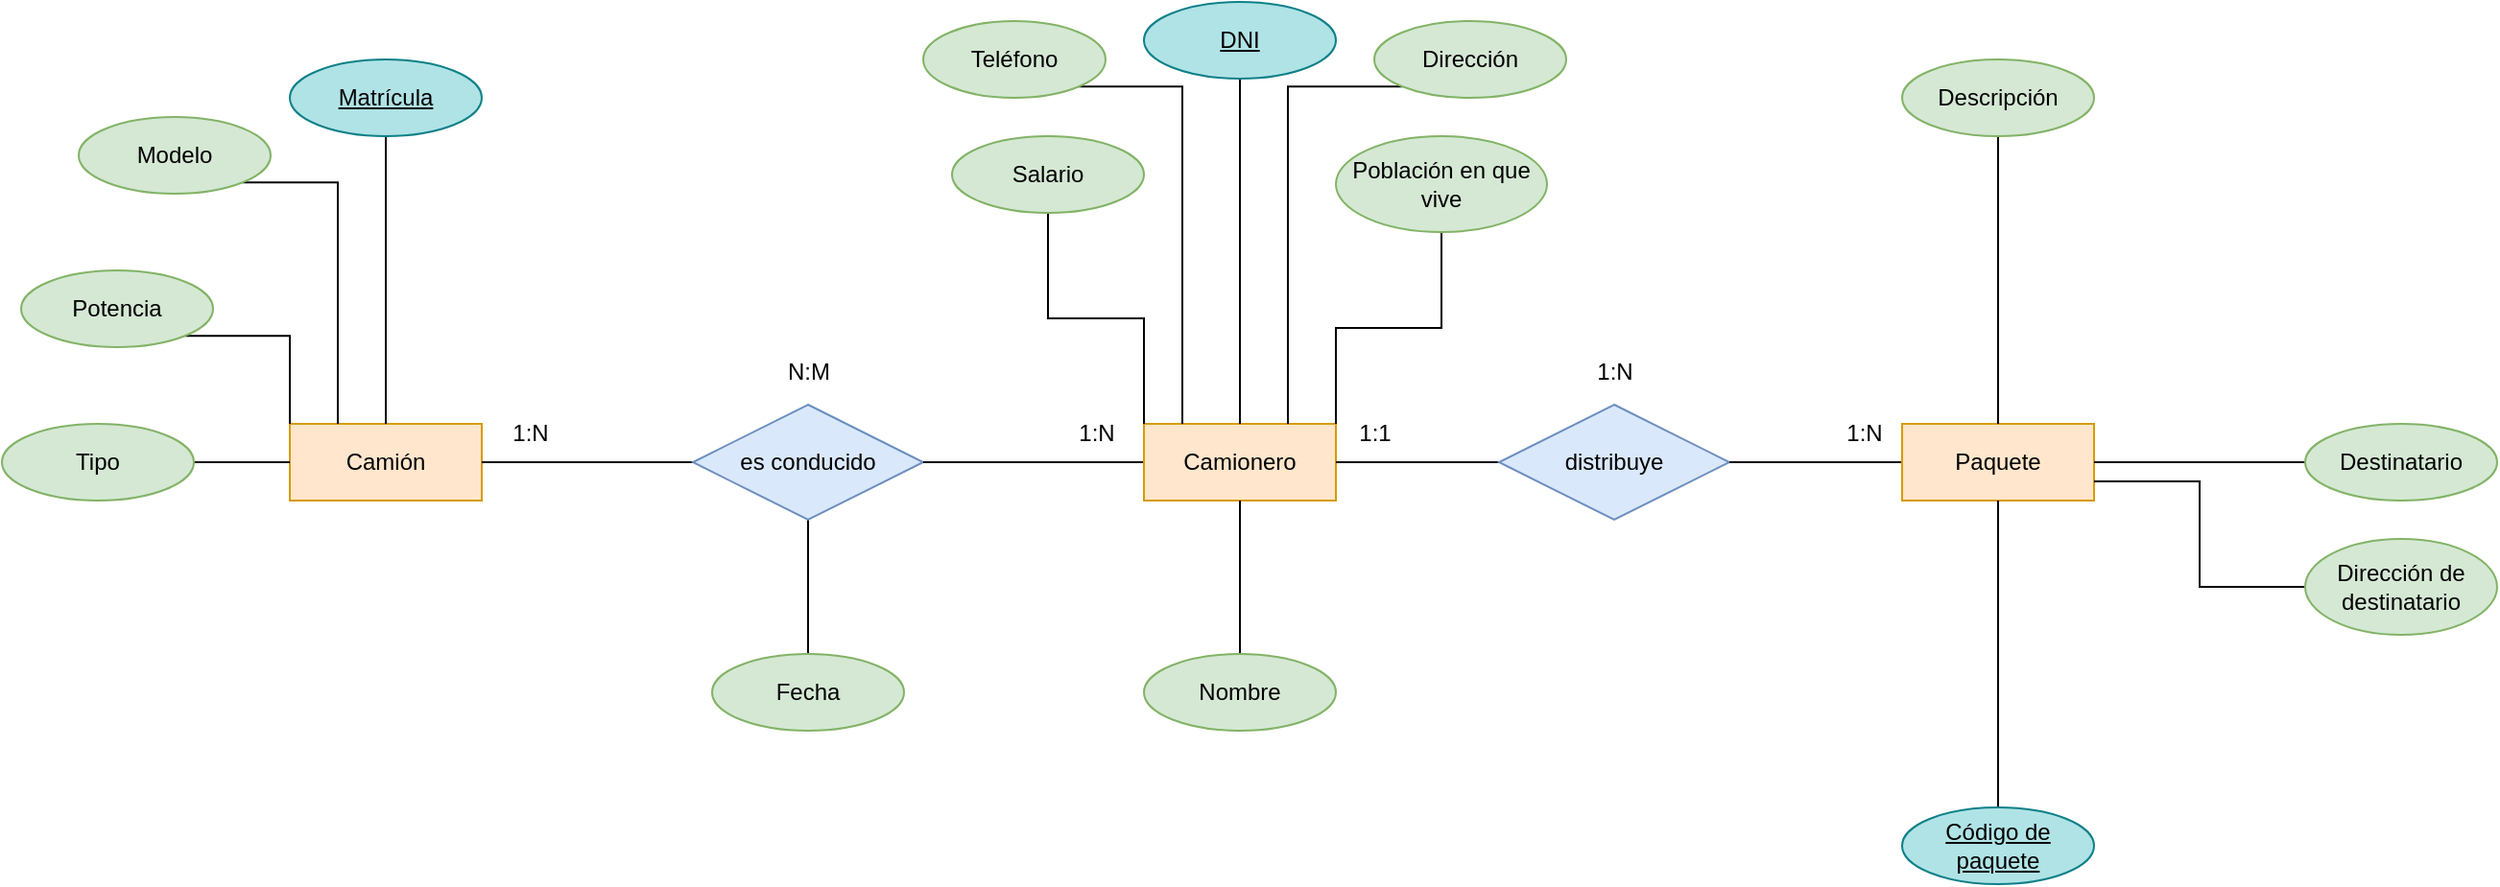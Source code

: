 <mxfile version="22.0.0" type="github">
  <diagram name="Page-1" id="WeSeN47VbSNQnaow_Mwx">
    <mxGraphModel dx="2284" dy="795" grid="1" gridSize="10" guides="1" tooltips="1" connect="1" arrows="1" fold="1" page="1" pageScale="1" pageWidth="850" pageHeight="1100" math="0" shadow="0">
      <root>
        <mxCell id="0" />
        <mxCell id="1" parent="0" />
        <mxCell id="dmRDDnBHeehEQROZu4LQ-2" value="Camión" style="whiteSpace=wrap;html=1;align=center;fillColor=#ffe6cc;strokeColor=#d79b00;" vertex="1" parent="1">
          <mxGeometry x="-120" y="280" width="100" height="40" as="geometry" />
        </mxCell>
        <mxCell id="dmRDDnBHeehEQROZu4LQ-4" style="edgeStyle=orthogonalEdgeStyle;rounded=0;orthogonalLoop=1;jettySize=auto;html=1;entryX=1;entryY=0.5;entryDx=0;entryDy=0;endArrow=none;endFill=0;" edge="1" parent="1" source="dmRDDnBHeehEQROZu4LQ-3" target="dmRDDnBHeehEQROZu4LQ-2">
          <mxGeometry relative="1" as="geometry" />
        </mxCell>
        <mxCell id="dmRDDnBHeehEQROZu4LQ-49" style="edgeStyle=orthogonalEdgeStyle;rounded=0;orthogonalLoop=1;jettySize=auto;html=1;endArrow=none;endFill=0;" edge="1" parent="1" source="dmRDDnBHeehEQROZu4LQ-3">
          <mxGeometry relative="1" as="geometry">
            <mxPoint x="150" y="400" as="targetPoint" />
          </mxGeometry>
        </mxCell>
        <mxCell id="dmRDDnBHeehEQROZu4LQ-3" value="es conducido" style="shape=rhombus;perimeter=rhombusPerimeter;whiteSpace=wrap;html=1;align=center;fillColor=#dae8fc;strokeColor=#6c8ebf;" vertex="1" parent="1">
          <mxGeometry x="90" y="270" width="120" height="60" as="geometry" />
        </mxCell>
        <mxCell id="dmRDDnBHeehEQROZu4LQ-6" style="edgeStyle=orthogonalEdgeStyle;rounded=0;orthogonalLoop=1;jettySize=auto;html=1;entryX=1;entryY=0.5;entryDx=0;entryDy=0;endArrow=none;endFill=0;" edge="1" parent="1" source="dmRDDnBHeehEQROZu4LQ-5" target="dmRDDnBHeehEQROZu4LQ-3">
          <mxGeometry relative="1" as="geometry" />
        </mxCell>
        <mxCell id="dmRDDnBHeehEQROZu4LQ-5" value="Camionero" style="whiteSpace=wrap;html=1;align=center;fillColor=#ffe6cc;strokeColor=#d79b00;" vertex="1" parent="1">
          <mxGeometry x="325" y="280" width="100" height="40" as="geometry" />
        </mxCell>
        <mxCell id="dmRDDnBHeehEQROZu4LQ-8" style="edgeStyle=orthogonalEdgeStyle;rounded=0;orthogonalLoop=1;jettySize=auto;html=1;entryX=1;entryY=0.5;entryDx=0;entryDy=0;endArrow=none;endFill=0;exitX=0;exitY=0.5;exitDx=0;exitDy=0;" edge="1" parent="1" source="dmRDDnBHeehEQROZu4LQ-7" target="dmRDDnBHeehEQROZu4LQ-5">
          <mxGeometry relative="1" as="geometry">
            <mxPoint x="455" y="300" as="sourcePoint" />
          </mxGeometry>
        </mxCell>
        <mxCell id="dmRDDnBHeehEQROZu4LQ-7" value="distribuye" style="shape=rhombus;perimeter=rhombusPerimeter;whiteSpace=wrap;html=1;align=center;fillColor=#dae8fc;strokeColor=#6c8ebf;" vertex="1" parent="1">
          <mxGeometry x="510" y="270" width="120" height="60" as="geometry" />
        </mxCell>
        <mxCell id="dmRDDnBHeehEQROZu4LQ-10" style="edgeStyle=orthogonalEdgeStyle;rounded=0;orthogonalLoop=1;jettySize=auto;html=1;entryX=1;entryY=0.5;entryDx=0;entryDy=0;endArrow=none;endFill=0;" edge="1" parent="1" source="dmRDDnBHeehEQROZu4LQ-9" target="dmRDDnBHeehEQROZu4LQ-7">
          <mxGeometry relative="1" as="geometry" />
        </mxCell>
        <mxCell id="dmRDDnBHeehEQROZu4LQ-9" value="Paquete" style="whiteSpace=wrap;html=1;align=center;fillColor=#ffe6cc;strokeColor=#d79b00;" vertex="1" parent="1">
          <mxGeometry x="720" y="280" width="100" height="40" as="geometry" />
        </mxCell>
        <mxCell id="dmRDDnBHeehEQROZu4LQ-14" style="edgeStyle=orthogonalEdgeStyle;rounded=0;orthogonalLoop=1;jettySize=auto;html=1;entryX=0.5;entryY=1;entryDx=0;entryDy=0;endArrow=none;endFill=0;" edge="1" parent="1" source="dmRDDnBHeehEQROZu4LQ-11" target="dmRDDnBHeehEQROZu4LQ-5">
          <mxGeometry relative="1" as="geometry" />
        </mxCell>
        <mxCell id="dmRDDnBHeehEQROZu4LQ-11" value="Nombre" style="ellipse;whiteSpace=wrap;html=1;align=center;fillColor=#d5e8d4;strokeColor=#82b366;" vertex="1" parent="1">
          <mxGeometry x="325" y="400" width="100" height="40" as="geometry" />
        </mxCell>
        <mxCell id="dmRDDnBHeehEQROZu4LQ-13" style="edgeStyle=orthogonalEdgeStyle;rounded=0;orthogonalLoop=1;jettySize=auto;html=1;entryX=0.5;entryY=0;entryDx=0;entryDy=0;endArrow=none;endFill=0;fillColor=#d5e8d4;strokeColor=#000000;" edge="1" parent="1" source="dmRDDnBHeehEQROZu4LQ-12" target="dmRDDnBHeehEQROZu4LQ-5">
          <mxGeometry relative="1" as="geometry" />
        </mxCell>
        <mxCell id="dmRDDnBHeehEQROZu4LQ-12" value="DNI" style="ellipse;whiteSpace=wrap;html=1;align=center;fontStyle=4;fillColor=#b0e3e6;strokeColor=#0e8088;" vertex="1" parent="1">
          <mxGeometry x="325" y="60" width="100" height="40" as="geometry" />
        </mxCell>
        <mxCell id="dmRDDnBHeehEQROZu4LQ-16" style="edgeStyle=orthogonalEdgeStyle;rounded=0;orthogonalLoop=1;jettySize=auto;html=1;exitX=1;exitY=1;exitDx=0;exitDy=0;entryX=0.2;entryY=0;entryDx=0;entryDy=0;entryPerimeter=0;endArrow=none;endFill=0;" edge="1" parent="1" source="dmRDDnBHeehEQROZu4LQ-17" target="dmRDDnBHeehEQROZu4LQ-5">
          <mxGeometry relative="1" as="geometry">
            <mxPoint x="295.355" y="124.142" as="sourcePoint" />
          </mxGeometry>
        </mxCell>
        <mxCell id="dmRDDnBHeehEQROZu4LQ-17" value="Teléfono" style="ellipse;whiteSpace=wrap;html=1;align=center;fillColor=#d5e8d4;strokeColor=#82b366;" vertex="1" parent="1">
          <mxGeometry x="210" y="70" width="95" height="40" as="geometry" />
        </mxCell>
        <mxCell id="dmRDDnBHeehEQROZu4LQ-19" style="edgeStyle=orthogonalEdgeStyle;rounded=0;orthogonalLoop=1;jettySize=auto;html=1;exitX=0;exitY=1;exitDx=0;exitDy=0;entryX=0.75;entryY=0;entryDx=0;entryDy=0;endArrow=none;endFill=0;" edge="1" parent="1" source="dmRDDnBHeehEQROZu4LQ-18" target="dmRDDnBHeehEQROZu4LQ-5">
          <mxGeometry relative="1" as="geometry" />
        </mxCell>
        <mxCell id="dmRDDnBHeehEQROZu4LQ-18" value="Dirección" style="ellipse;whiteSpace=wrap;html=1;align=center;fillColor=#d5e8d4;strokeColor=#82b366;" vertex="1" parent="1">
          <mxGeometry x="445" y="70" width="100" height="40" as="geometry" />
        </mxCell>
        <mxCell id="dmRDDnBHeehEQROZu4LQ-21" style="edgeStyle=orthogonalEdgeStyle;rounded=0;orthogonalLoop=1;jettySize=auto;html=1;entryX=0;entryY=0;entryDx=0;entryDy=0;endArrow=none;endFill=0;" edge="1" parent="1" source="dmRDDnBHeehEQROZu4LQ-20" target="dmRDDnBHeehEQROZu4LQ-5">
          <mxGeometry relative="1" as="geometry" />
        </mxCell>
        <mxCell id="dmRDDnBHeehEQROZu4LQ-20" value="Salario" style="shape=ellipse;margin=3;whiteSpace=wrap;html=1;align=center;fillColor=#d5e8d4;strokeColor=#82b366;perimeter=ellipsePerimeter;" vertex="1" parent="1">
          <mxGeometry x="225" y="130" width="100" height="40" as="geometry" />
        </mxCell>
        <mxCell id="dmRDDnBHeehEQROZu4LQ-23" style="edgeStyle=orthogonalEdgeStyle;rounded=0;orthogonalLoop=1;jettySize=auto;html=1;exitX=0.5;exitY=1;exitDx=0;exitDy=0;entryX=1;entryY=0;entryDx=0;entryDy=0;endArrow=none;endFill=0;" edge="1" parent="1" source="dmRDDnBHeehEQROZu4LQ-22" target="dmRDDnBHeehEQROZu4LQ-5">
          <mxGeometry relative="1" as="geometry" />
        </mxCell>
        <mxCell id="dmRDDnBHeehEQROZu4LQ-22" value="Población en que vive" style="ellipse;whiteSpace=wrap;html=1;align=center;fillColor=#d5e8d4;strokeColor=#82b366;" vertex="1" parent="1">
          <mxGeometry x="425" y="130" width="110" height="50" as="geometry" />
        </mxCell>
        <mxCell id="dmRDDnBHeehEQROZu4LQ-26" style="edgeStyle=orthogonalEdgeStyle;rounded=0;orthogonalLoop=1;jettySize=auto;html=1;entryX=0.5;entryY=1;entryDx=0;entryDy=0;endArrow=none;endFill=0;" edge="1" parent="1" source="dmRDDnBHeehEQROZu4LQ-25" target="dmRDDnBHeehEQROZu4LQ-9">
          <mxGeometry relative="1" as="geometry" />
        </mxCell>
        <mxCell id="dmRDDnBHeehEQROZu4LQ-25" value="Código de paquete" style="ellipse;whiteSpace=wrap;html=1;align=center;fontStyle=4;fillColor=#b0e3e6;strokeColor=#0e8088;" vertex="1" parent="1">
          <mxGeometry x="720" y="480" width="100" height="40" as="geometry" />
        </mxCell>
        <mxCell id="dmRDDnBHeehEQROZu4LQ-29" style="edgeStyle=orthogonalEdgeStyle;rounded=0;orthogonalLoop=1;jettySize=auto;html=1;endArrow=none;endFill=0;" edge="1" parent="1" source="dmRDDnBHeehEQROZu4LQ-28" target="dmRDDnBHeehEQROZu4LQ-9">
          <mxGeometry relative="1" as="geometry" />
        </mxCell>
        <mxCell id="dmRDDnBHeehEQROZu4LQ-28" value="Descripción" style="shape=ellipse;margin=3;whiteSpace=wrap;html=1;align=center;fillColor=#d5e8d4;strokeColor=#82b366;perimeter=ellipsePerimeter;" vertex="1" parent="1">
          <mxGeometry x="720" y="90" width="100" height="40" as="geometry" />
        </mxCell>
        <mxCell id="dmRDDnBHeehEQROZu4LQ-31" style="edgeStyle=orthogonalEdgeStyle;rounded=0;orthogonalLoop=1;jettySize=auto;html=1;entryX=1;entryY=0.5;entryDx=0;entryDy=0;endArrow=none;endFill=0;" edge="1" parent="1" source="dmRDDnBHeehEQROZu4LQ-30" target="dmRDDnBHeehEQROZu4LQ-9">
          <mxGeometry relative="1" as="geometry" />
        </mxCell>
        <mxCell id="dmRDDnBHeehEQROZu4LQ-30" value="Destinatario" style="whiteSpace=wrap;html=1;align=center;fillColor=#d5e8d4;strokeColor=#82b366;shape=ellipse;margin=3;perimeter=ellipsePerimeter;" vertex="1" parent="1">
          <mxGeometry x="930" y="280" width="100" height="40" as="geometry" />
        </mxCell>
        <mxCell id="dmRDDnBHeehEQROZu4LQ-34" style="edgeStyle=orthogonalEdgeStyle;rounded=0;orthogonalLoop=1;jettySize=auto;html=1;entryX=1;entryY=0.75;entryDx=0;entryDy=0;endArrow=none;endFill=0;" edge="1" parent="1" source="dmRDDnBHeehEQROZu4LQ-33" target="dmRDDnBHeehEQROZu4LQ-9">
          <mxGeometry relative="1" as="geometry" />
        </mxCell>
        <mxCell id="dmRDDnBHeehEQROZu4LQ-33" value="Dirección de destinatario" style="whiteSpace=wrap;html=1;align=center;fillColor=#d5e8d4;strokeColor=#82b366;shape=ellipse;margin=3;perimeter=ellipsePerimeter;" vertex="1" parent="1">
          <mxGeometry x="930" y="340" width="100" height="50" as="geometry" />
        </mxCell>
        <mxCell id="dmRDDnBHeehEQROZu4LQ-35" value="1:1" style="text;html=1;align=center;verticalAlign=middle;resizable=0;points=[];autosize=1;strokeColor=none;fillColor=none;" vertex="1" parent="1">
          <mxGeometry x="425" y="270" width="40" height="30" as="geometry" />
        </mxCell>
        <mxCell id="dmRDDnBHeehEQROZu4LQ-36" value="1:N" style="text;html=1;align=center;verticalAlign=middle;resizable=0;points=[];autosize=1;strokeColor=none;fillColor=none;" vertex="1" parent="1">
          <mxGeometry x="680" y="270" width="40" height="30" as="geometry" />
        </mxCell>
        <mxCell id="dmRDDnBHeehEQROZu4LQ-37" value="1:N" style="text;html=1;align=center;verticalAlign=middle;resizable=0;points=[];autosize=1;strokeColor=none;fillColor=none;" vertex="1" parent="1">
          <mxGeometry x="550" y="238" width="40" height="30" as="geometry" />
        </mxCell>
        <mxCell id="dmRDDnBHeehEQROZu4LQ-39" style="edgeStyle=orthogonalEdgeStyle;rounded=0;orthogonalLoop=1;jettySize=auto;html=1;entryX=0.5;entryY=0;entryDx=0;entryDy=0;endArrow=none;endFill=0;" edge="1" parent="1" source="dmRDDnBHeehEQROZu4LQ-38" target="dmRDDnBHeehEQROZu4LQ-2">
          <mxGeometry relative="1" as="geometry" />
        </mxCell>
        <mxCell id="dmRDDnBHeehEQROZu4LQ-38" value="Matrícula" style="whiteSpace=wrap;html=1;align=center;shape=ellipse;perimeter=ellipsePerimeter;fontStyle=4;fillColor=#b0e3e6;strokeColor=#0e8088;" vertex="1" parent="1">
          <mxGeometry x="-120" y="90" width="100" height="40" as="geometry" />
        </mxCell>
        <mxCell id="dmRDDnBHeehEQROZu4LQ-41" style="edgeStyle=orthogonalEdgeStyle;rounded=0;orthogonalLoop=1;jettySize=auto;html=1;exitX=1;exitY=1;exitDx=0;exitDy=0;entryX=0.25;entryY=0;entryDx=0;entryDy=0;endArrow=none;endFill=0;" edge="1" parent="1" source="dmRDDnBHeehEQROZu4LQ-40" target="dmRDDnBHeehEQROZu4LQ-2">
          <mxGeometry relative="1" as="geometry" />
        </mxCell>
        <mxCell id="dmRDDnBHeehEQROZu4LQ-40" value="Modelo" style="whiteSpace=wrap;html=1;align=center;shape=ellipse;margin=3;fillColor=#d5e8d4;strokeColor=#82b366;perimeter=ellipsePerimeter;" vertex="1" parent="1">
          <mxGeometry x="-230" y="120" width="100" height="40" as="geometry" />
        </mxCell>
        <mxCell id="dmRDDnBHeehEQROZu4LQ-44" style="edgeStyle=orthogonalEdgeStyle;rounded=0;orthogonalLoop=1;jettySize=auto;html=1;exitX=1;exitY=1;exitDx=0;exitDy=0;entryX=0;entryY=0;entryDx=0;entryDy=0;endArrow=none;endFill=0;" edge="1" parent="1" source="dmRDDnBHeehEQROZu4LQ-43" target="dmRDDnBHeehEQROZu4LQ-2">
          <mxGeometry relative="1" as="geometry" />
        </mxCell>
        <mxCell id="dmRDDnBHeehEQROZu4LQ-43" value="Potencia" style="shape=ellipse;margin=3;whiteSpace=wrap;html=1;align=center;fillColor=#d5e8d4;strokeColor=#82b366;perimeter=ellipsePerimeter;" vertex="1" parent="1">
          <mxGeometry x="-260" y="200" width="100" height="40" as="geometry" />
        </mxCell>
        <mxCell id="dmRDDnBHeehEQROZu4LQ-46" style="edgeStyle=orthogonalEdgeStyle;rounded=0;orthogonalLoop=1;jettySize=auto;html=1;entryX=0;entryY=0.5;entryDx=0;entryDy=0;endArrow=none;endFill=0;" edge="1" parent="1" source="dmRDDnBHeehEQROZu4LQ-45" target="dmRDDnBHeehEQROZu4LQ-2">
          <mxGeometry relative="1" as="geometry" />
        </mxCell>
        <mxCell id="dmRDDnBHeehEQROZu4LQ-45" value="Tipo" style="shape=ellipse;margin=3;whiteSpace=wrap;html=1;align=center;fillColor=#d5e8d4;strokeColor=#82b366;perimeter=ellipsePerimeter;" vertex="1" parent="1">
          <mxGeometry x="-270" y="280" width="100" height="40" as="geometry" />
        </mxCell>
        <mxCell id="dmRDDnBHeehEQROZu4LQ-51" value="Fecha" style="ellipse;whiteSpace=wrap;html=1;align=center;fillColor=#d5e8d4;strokeColor=#82b366;" vertex="1" parent="1">
          <mxGeometry x="100" y="400" width="100" height="40" as="geometry" />
        </mxCell>
        <mxCell id="dmRDDnBHeehEQROZu4LQ-52" value="1:N" style="text;html=1;align=center;verticalAlign=middle;resizable=0;points=[];autosize=1;strokeColor=none;fillColor=none;" vertex="1" parent="1">
          <mxGeometry x="-15" y="270" width="40" height="30" as="geometry" />
        </mxCell>
        <mxCell id="dmRDDnBHeehEQROZu4LQ-54" value="1:N" style="text;html=1;align=center;verticalAlign=middle;resizable=0;points=[];autosize=1;strokeColor=none;fillColor=none;" vertex="1" parent="1">
          <mxGeometry x="280" y="270" width="40" height="30" as="geometry" />
        </mxCell>
        <mxCell id="dmRDDnBHeehEQROZu4LQ-55" value="N:M" style="text;html=1;align=center;verticalAlign=middle;resizable=0;points=[];autosize=1;strokeColor=none;fillColor=none;" vertex="1" parent="1">
          <mxGeometry x="125" y="238" width="50" height="30" as="geometry" />
        </mxCell>
      </root>
    </mxGraphModel>
  </diagram>
</mxfile>
